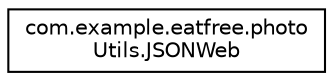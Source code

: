 digraph "Graphe hiérarchique des classes"
{
 // LATEX_PDF_SIZE
  edge [fontname="Helvetica",fontsize="10",labelfontname="Helvetica",labelfontsize="10"];
  node [fontname="Helvetica",fontsize="10",shape=record];
  rankdir="LR";
  Node0 [label="com.example.eatfree.photo\lUtils.JSONWeb",height=0.2,width=0.4,color="black", fillcolor="white", style="filled",URL="$classcom_1_1example_1_1eatfree_1_1photo_utils_1_1_j_s_o_n_web.html",tooltip=" "];
}
